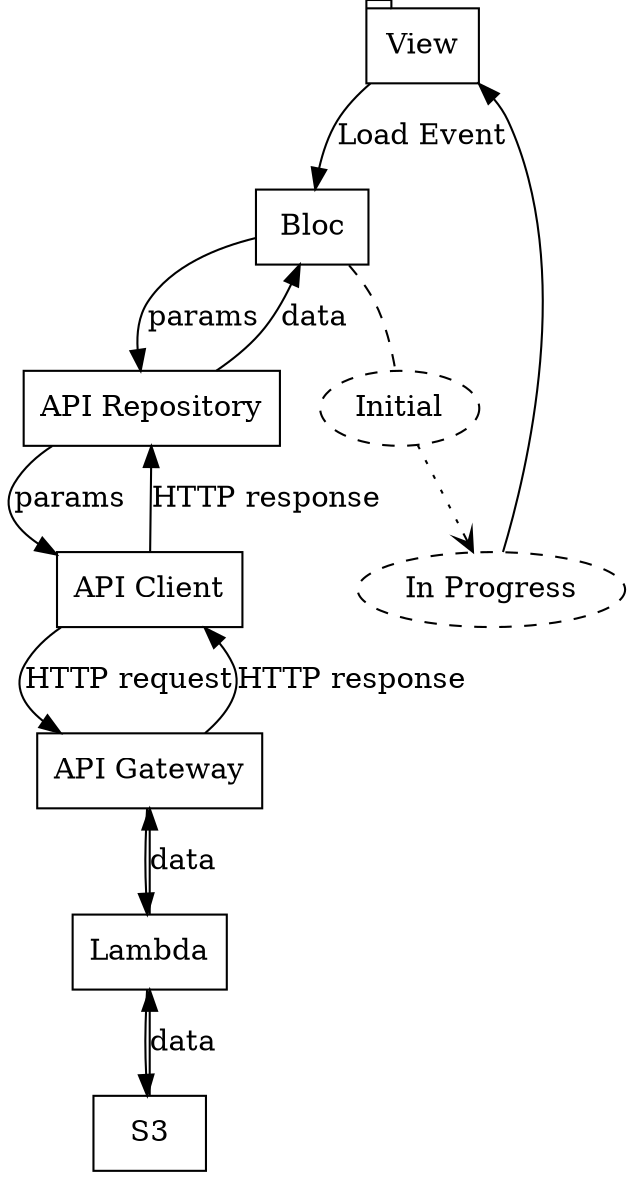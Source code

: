 digraph Page1 {
node [shape=rect];
    subgraph "Local Machine" {
        View [shape = tab];
        Bloc;
        "API Repository";
        "API Client";
        subgraph "Bloc States" {
            node [shape = oval, style = dashed];
            edge [style = dotted, arrowhead = vee];
            Initial;
            "In Progress";
            Initial -> "In Progress";
        }
    }
    subgraph AWS {
        "API Gateway";
        Lambda;
        S3;
    }
    View -> Bloc [label = "Load Event"];
    Bloc -> Initial [style = dashed, arrowhead = none];
    "In Progress" -> View;
    Bloc -> "API Repository" [label = params];
    "API Repository" -> "API Client" [label = params];
    "API Client" -> "API Gateway" [label = "HTTP request"];
    "API Gateway" -> Lambda;
    Lambda -> S3;
    S3 -> Lambda [label = data];
    Lambda -> "API Gateway" [label = data];
    "API Gateway" -> "API Client" [label = "HTTP response"];
    "API Client" -> "API Repository" [label = "HTTP response"];
    "API Repository" -> Bloc [label = data];
}